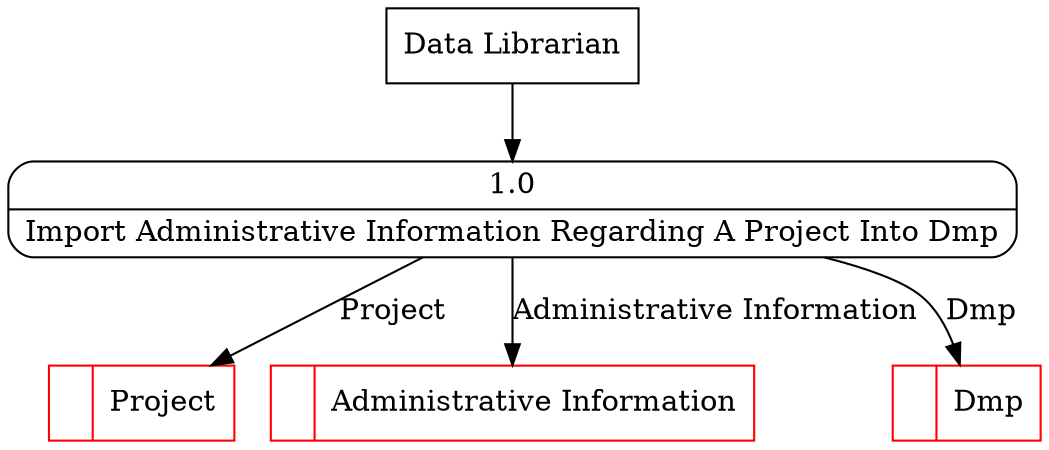 digraph dfd2{ 
node[shape=record]
200 [label="<f0>  |<f1> Project " color=red];
201 [label="<f0>  |<f1> Administrative Information " color=red];
202 [label="<f0>  |<f1> Dmp " color=red];
203 [label="Data Librarian" shape=box];
204 [label="{<f0> 1.0|<f1> Import Administrative Information Regarding A Project Into Dmp }" shape=Mrecord];
203 -> 204
204 -> 201 [label="Administrative Information"]
204 -> 200 [label="Project"]
204 -> 202 [label="Dmp"]
}